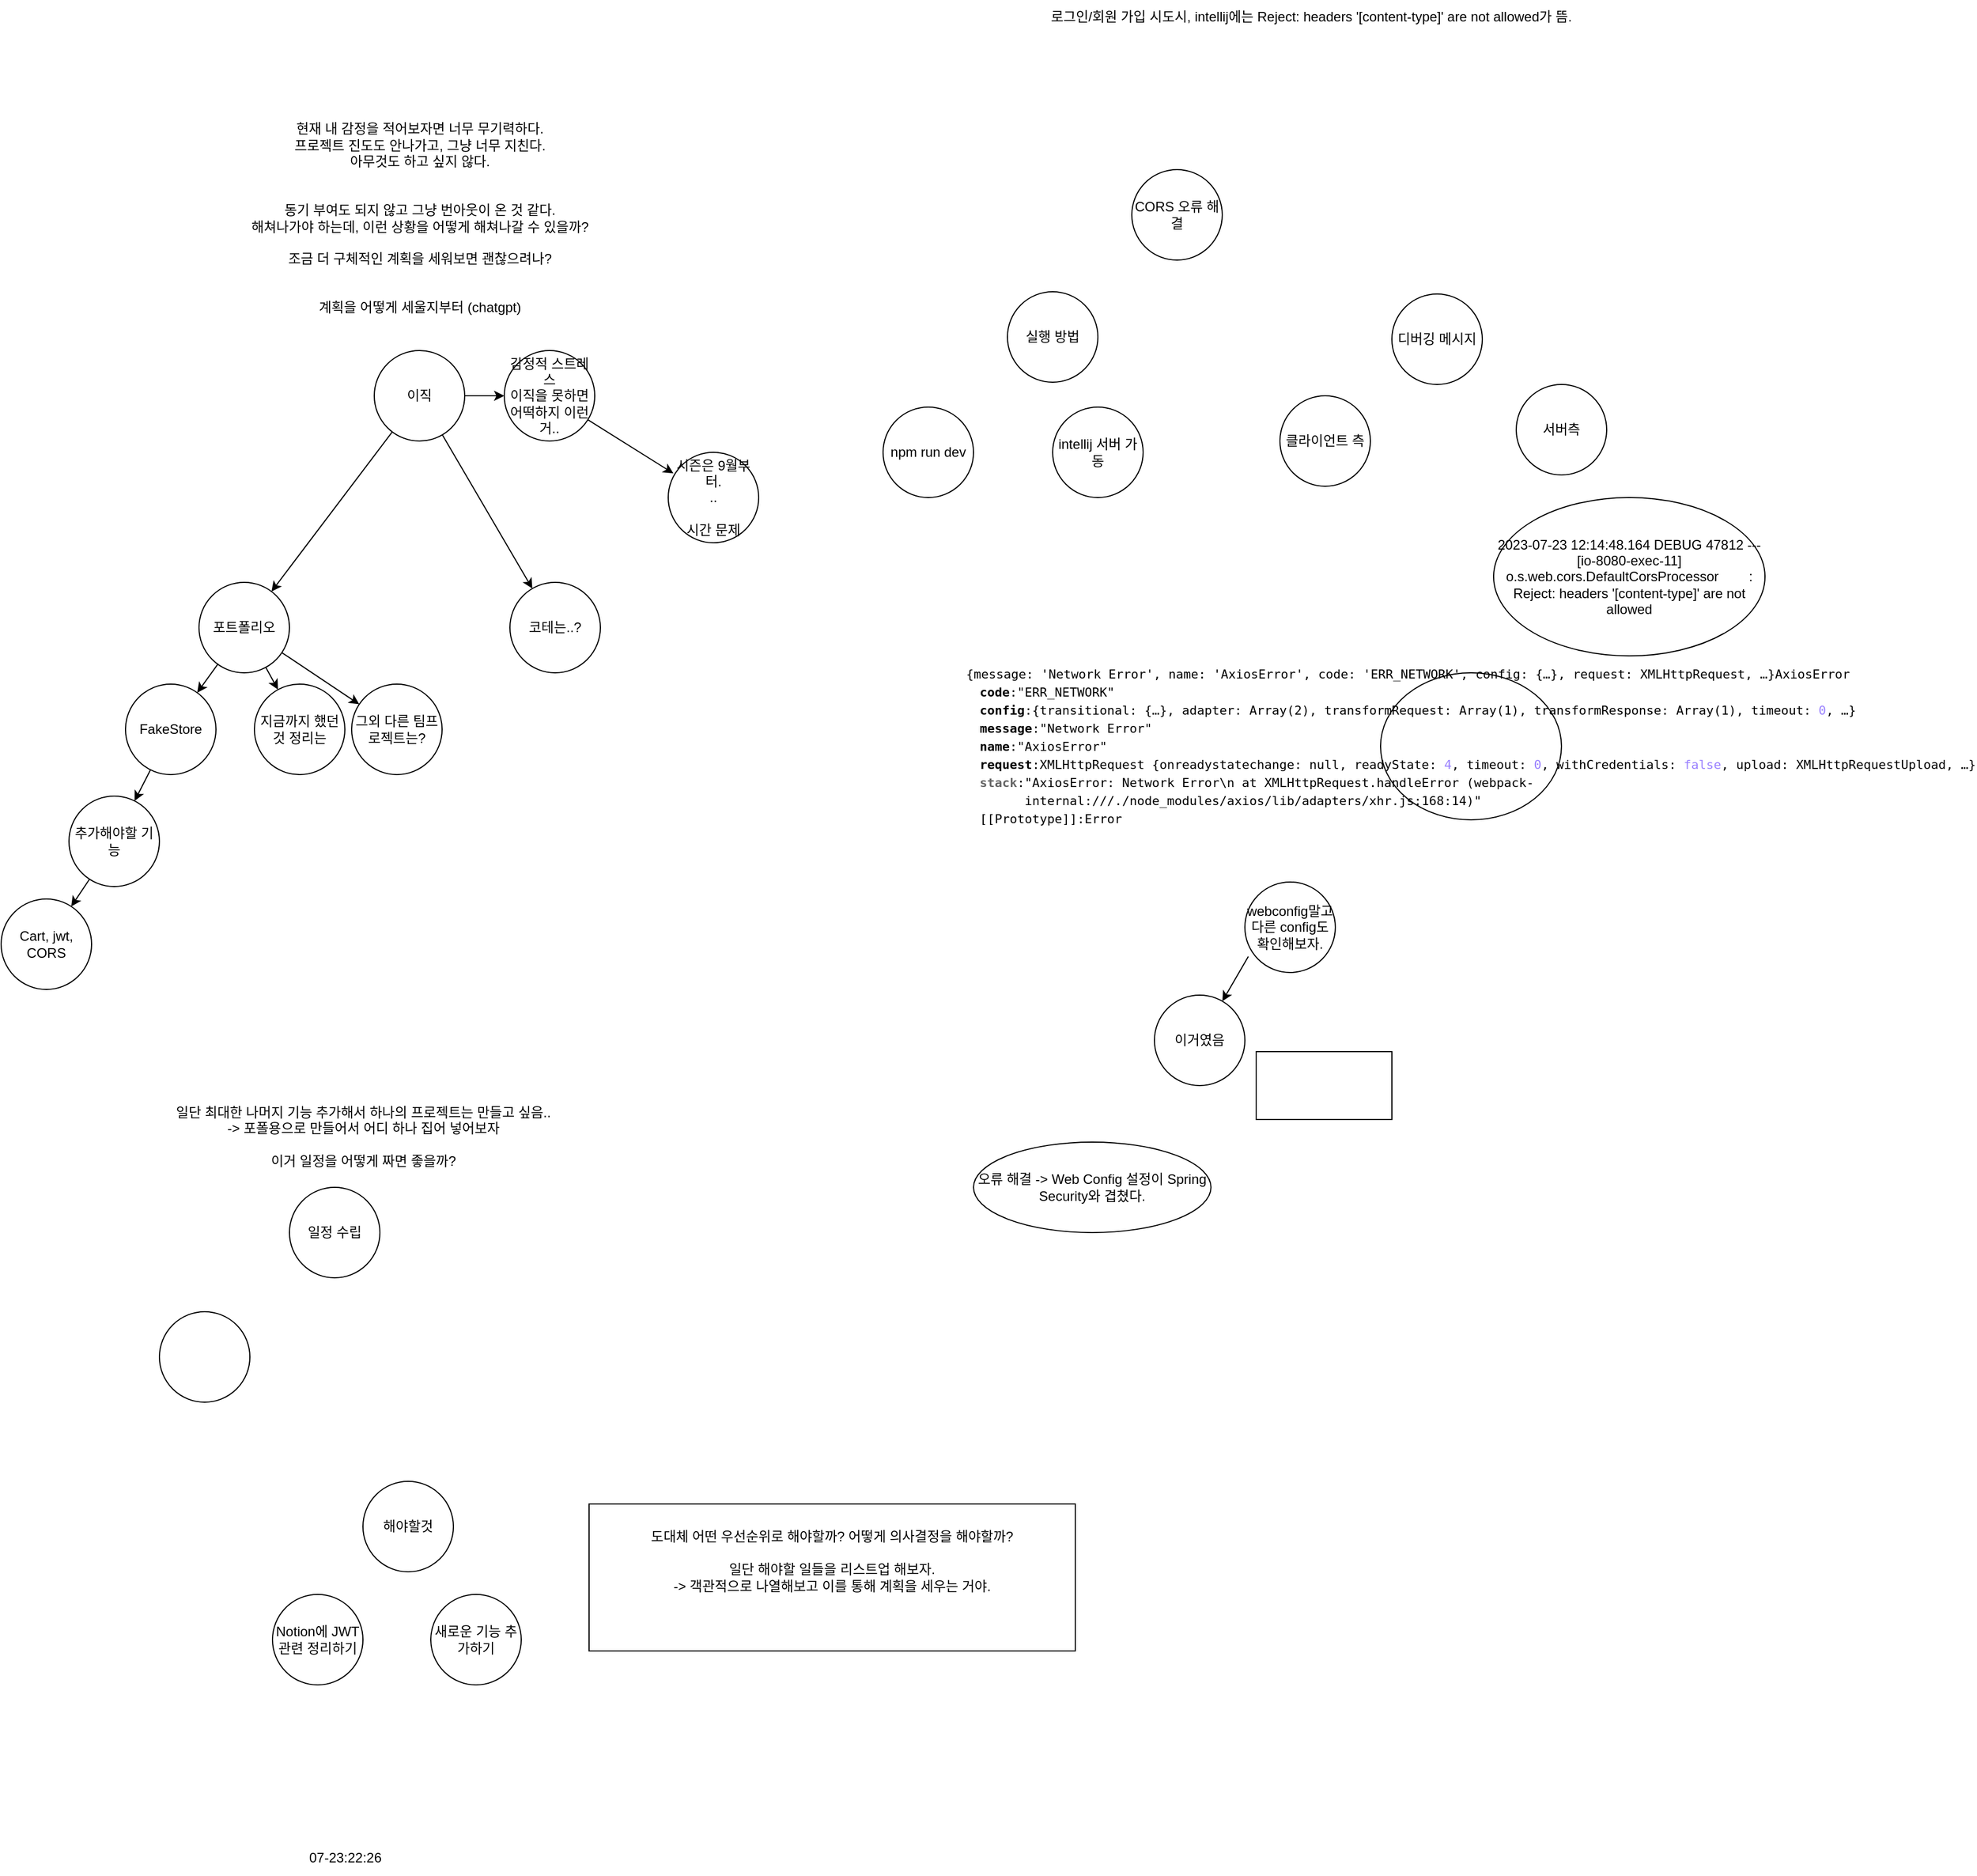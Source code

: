 <mxfile version="21.2.9" type="github">
  <diagram name="페이지-1" id="kzblMoXYZj9K_MLetJkw">
    <mxGraphModel dx="2954" dy="2666" grid="1" gridSize="10" guides="1" tooltips="1" connect="1" arrows="1" fold="1" page="1" pageScale="1" pageWidth="827" pageHeight="1169" math="0" shadow="0">
      <root>
        <mxCell id="0" />
        <mxCell id="1" parent="0" />
        <mxCell id="Ny9B26W0ia246MtTpUC2-1" value="FakeStore" style="ellipse;whiteSpace=wrap;html=1;aspect=fixed;" vertex="1" parent="1">
          <mxGeometry x="180" y="495" width="80" height="80" as="geometry" />
        </mxCell>
        <mxCell id="Ny9B26W0ia246MtTpUC2-2" value="현재 내 감정을 적어보자면 너무 무기력하다.&lt;br&gt;프로젝트 진도도 안나가고, 그냥 너무 지친다.&lt;br&gt;아무것도 하고 싶지 않다.&lt;br&gt;&lt;br&gt;&lt;br&gt;동기 부여도 되지 않고 그냥 번아웃이 온 것 같다.&lt;br&gt;해쳐나가야 하는데,&amp;nbsp;이런 상황을 어떻게 해쳐나갈 수 있을까?&lt;br&gt;&lt;br&gt;조금 더 구체적인 계획을 세워보면 괜찮으려나?&lt;br&gt;&lt;br&gt;&lt;br&gt;계획을 어떻게 세울지부터 (chatgpt)" style="text;html=1;align=center;verticalAlign=middle;resizable=0;points=[];autosize=1;strokeColor=none;fillColor=none;" vertex="1" parent="1">
          <mxGeometry x="285" y="-12" width="310" height="190" as="geometry" />
        </mxCell>
        <mxCell id="Ny9B26W0ia246MtTpUC2-3" value="포트폴리오" style="ellipse;whiteSpace=wrap;html=1;" vertex="1" parent="1">
          <mxGeometry x="245" y="405" width="80" height="80" as="geometry" />
        </mxCell>
        <mxCell id="Ny9B26W0ia246MtTpUC2-4" value="추가해야할 기능" style="ellipse;whiteSpace=wrap;html=1;" vertex="1" parent="1">
          <mxGeometry x="130" y="594" width="80" height="80" as="geometry" />
        </mxCell>
        <mxCell id="Ny9B26W0ia246MtTpUC2-5" value="Cart, jwt, CORS" style="ellipse;whiteSpace=wrap;html=1;" vertex="1" parent="1">
          <mxGeometry x="70" y="685" width="80" height="80" as="geometry" />
        </mxCell>
        <mxCell id="Ny9B26W0ia246MtTpUC2-6" value="시즌은 9월부터.&lt;br&gt;..&lt;br&gt;&lt;br&gt;시간 문제" style="ellipse;whiteSpace=wrap;html=1;" vertex="1" parent="1">
          <mxGeometry x="660" y="290" width="80" height="80" as="geometry" />
        </mxCell>
        <mxCell id="Ny9B26W0ia246MtTpUC2-7" value="감정적 스트레스&lt;br&gt;이직을 못하면 어떡하지 이런거.." style="ellipse;whiteSpace=wrap;html=1;" vertex="1" parent="1">
          <mxGeometry x="515" y="200" width="80" height="80" as="geometry" />
        </mxCell>
        <mxCell id="Ny9B26W0ia246MtTpUC2-8" value="그외 다른 팀프로젝트는?" style="ellipse;whiteSpace=wrap;html=1;" vertex="1" parent="1">
          <mxGeometry x="380" y="495" width="80" height="80" as="geometry" />
        </mxCell>
        <mxCell id="Ny9B26W0ia246MtTpUC2-9" value="지금까지 했던것 정리는" style="ellipse;whiteSpace=wrap;html=1;" vertex="1" parent="1">
          <mxGeometry x="294" y="495" width="80" height="80" as="geometry" />
        </mxCell>
        <mxCell id="Ny9B26W0ia246MtTpUC2-10" value="코테는..?" style="ellipse;whiteSpace=wrap;html=1;" vertex="1" parent="1">
          <mxGeometry x="520" y="405" width="80" height="80" as="geometry" />
        </mxCell>
        <mxCell id="Ny9B26W0ia246MtTpUC2-11" value="" style="endArrow=classic;html=1;rounded=0;" edge="1" parent="1" source="Ny9B26W0ia246MtTpUC2-3" target="Ny9B26W0ia246MtTpUC2-1">
          <mxGeometry width="50" height="50" relative="1" as="geometry">
            <mxPoint x="195" y="455" as="sourcePoint" />
            <mxPoint x="245" y="405" as="targetPoint" />
          </mxGeometry>
        </mxCell>
        <mxCell id="Ny9B26W0ia246MtTpUC2-12" value="" style="endArrow=classic;html=1;rounded=0;" edge="1" parent="1" source="Ny9B26W0ia246MtTpUC2-3" target="Ny9B26W0ia246MtTpUC2-9">
          <mxGeometry width="50" height="50" relative="1" as="geometry">
            <mxPoint x="284" y="485" as="sourcePoint" />
            <mxPoint x="257" y="515" as="targetPoint" />
          </mxGeometry>
        </mxCell>
        <mxCell id="Ny9B26W0ia246MtTpUC2-13" value="" style="endArrow=classic;html=1;rounded=0;" edge="1" parent="1" source="Ny9B26W0ia246MtTpUC2-3" target="Ny9B26W0ia246MtTpUC2-8">
          <mxGeometry width="50" height="50" relative="1" as="geometry">
            <mxPoint x="294" y="495" as="sourcePoint" />
            <mxPoint x="267" y="525" as="targetPoint" />
          </mxGeometry>
        </mxCell>
        <mxCell id="Ny9B26W0ia246MtTpUC2-14" value="" style="endArrow=classic;html=1;rounded=0;" edge="1" parent="1" source="Ny9B26W0ia246MtTpUC2-1" target="Ny9B26W0ia246MtTpUC2-4">
          <mxGeometry width="50" height="50" relative="1" as="geometry">
            <mxPoint x="280" y="575" as="sourcePoint" />
            <mxPoint x="330" y="525" as="targetPoint" />
          </mxGeometry>
        </mxCell>
        <mxCell id="Ny9B26W0ia246MtTpUC2-15" value="" style="endArrow=classic;html=1;rounded=0;" edge="1" parent="1" source="Ny9B26W0ia246MtTpUC2-4" target="Ny9B26W0ia246MtTpUC2-5">
          <mxGeometry width="50" height="50" relative="1" as="geometry">
            <mxPoint x="194" y="665" as="sourcePoint" />
            <mxPoint x="180" y="692" as="targetPoint" />
          </mxGeometry>
        </mxCell>
        <mxCell id="Ny9B26W0ia246MtTpUC2-16" value="이직" style="ellipse;whiteSpace=wrap;html=1;" vertex="1" parent="1">
          <mxGeometry x="400" y="200" width="80" height="80" as="geometry" />
        </mxCell>
        <mxCell id="Ny9B26W0ia246MtTpUC2-17" value="" style="endArrow=classic;html=1;rounded=0;" edge="1" parent="1" source="Ny9B26W0ia246MtTpUC2-16" target="Ny9B26W0ia246MtTpUC2-3">
          <mxGeometry width="50" height="50" relative="1" as="geometry">
            <mxPoint x="800" y="490" as="sourcePoint" />
            <mxPoint x="850" y="440" as="targetPoint" />
          </mxGeometry>
        </mxCell>
        <mxCell id="Ny9B26W0ia246MtTpUC2-18" value="" style="endArrow=classic;html=1;rounded=0;" edge="1" parent="1" source="Ny9B26W0ia246MtTpUC2-16" target="Ny9B26W0ia246MtTpUC2-10">
          <mxGeometry width="50" height="50" relative="1" as="geometry">
            <mxPoint x="426" y="282" as="sourcePoint" />
            <mxPoint x="319" y="423" as="targetPoint" />
          </mxGeometry>
        </mxCell>
        <mxCell id="Ny9B26W0ia246MtTpUC2-19" value="" style="endArrow=classic;html=1;rounded=0;" edge="1" parent="1" source="Ny9B26W0ia246MtTpUC2-16" target="Ny9B26W0ia246MtTpUC2-7">
          <mxGeometry width="50" height="50" relative="1" as="geometry">
            <mxPoint x="800" y="490" as="sourcePoint" />
            <mxPoint x="850" y="440" as="targetPoint" />
          </mxGeometry>
        </mxCell>
        <mxCell id="Ny9B26W0ia246MtTpUC2-20" value="" style="endArrow=classic;html=1;rounded=0;entryX=0.057;entryY=0.233;entryDx=0;entryDy=0;entryPerimeter=0;" edge="1" parent="1" source="Ny9B26W0ia246MtTpUC2-7" target="Ny9B26W0ia246MtTpUC2-6">
          <mxGeometry width="50" height="50" relative="1" as="geometry">
            <mxPoint x="800" y="490" as="sourcePoint" />
            <mxPoint x="850" y="440" as="targetPoint" />
          </mxGeometry>
        </mxCell>
        <mxCell id="Ny9B26W0ia246MtTpUC2-21" value="CORS 오류 해결" style="ellipse;whiteSpace=wrap;html=1;" vertex="1" parent="1">
          <mxGeometry x="1070" y="40" width="80" height="80" as="geometry" />
        </mxCell>
        <mxCell id="Ny9B26W0ia246MtTpUC2-22" value="실행 방법&lt;br&gt;" style="ellipse;whiteSpace=wrap;html=1;" vertex="1" parent="1">
          <mxGeometry x="960" y="148" width="80" height="80" as="geometry" />
        </mxCell>
        <mxCell id="Ny9B26W0ia246MtTpUC2-23" value="npm run dev" style="ellipse;whiteSpace=wrap;html=1;" vertex="1" parent="1">
          <mxGeometry x="850" y="250" width="80" height="80" as="geometry" />
        </mxCell>
        <mxCell id="Ny9B26W0ia246MtTpUC2-24" value="intellij 서버 가동" style="ellipse;whiteSpace=wrap;html=1;" vertex="1" parent="1">
          <mxGeometry x="1000" y="250" width="80" height="80" as="geometry" />
        </mxCell>
        <mxCell id="Ny9B26W0ia246MtTpUC2-25" value="일단 최대한 나머지 기능 추가해서 하나의 프로젝트는 만들고 싶음..&lt;br&gt;-&amp;gt; 포폴용으로 만들어서 어디 하나 집어 넣어보자&lt;br&gt;&lt;br&gt;이거 일정을 어떻게 짜면 좋을까?" style="text;html=1;align=center;verticalAlign=middle;resizable=0;points=[];autosize=1;strokeColor=none;fillColor=none;" vertex="1" parent="1">
          <mxGeometry x="220" y="860" width="340" height="70" as="geometry" />
        </mxCell>
        <mxCell id="Ny9B26W0ia246MtTpUC2-26" value="일정 수립" style="ellipse;whiteSpace=wrap;html=1;" vertex="1" parent="1">
          <mxGeometry x="325" y="940" width="80" height="80" as="geometry" />
        </mxCell>
        <mxCell id="Ny9B26W0ia246MtTpUC2-27" value="" style="ellipse;whiteSpace=wrap;html=1;" vertex="1" parent="1">
          <mxGeometry x="210" y="1050" width="80" height="80" as="geometry" />
        </mxCell>
        <mxCell id="Ny9B26W0ia246MtTpUC2-28" value="디버깅 메시지" style="ellipse;whiteSpace=wrap;html=1;" vertex="1" parent="1">
          <mxGeometry x="1300" y="150" width="80" height="80" as="geometry" />
        </mxCell>
        <mxCell id="Ny9B26W0ia246MtTpUC2-29" value="로그인/회원 가입 시도시, intellij에는&amp;nbsp;Reject: headers &#39;[content-type]&#39; are not allowed가 뜸.&amp;nbsp;" style="text;html=1;align=center;verticalAlign=middle;resizable=0;points=[];autosize=1;strokeColor=none;fillColor=none;" vertex="1" parent="1">
          <mxGeometry x="990" y="-110" width="480" height="30" as="geometry" />
        </mxCell>
        <mxCell id="Ny9B26W0ia246MtTpUC2-30" value="2023-07-23 12:14:48.164 DEBUG 47812 --- [io-8080-exec-11] o.s.web.cors.DefaultCorsProcessor&amp;nbsp; &amp;nbsp; &amp;nbsp; &amp;nbsp; : Reject: headers &#39;[content-type]&#39; are not allowed" style="ellipse;whiteSpace=wrap;html=1;" vertex="1" parent="1">
          <mxGeometry x="1390" y="330" width="240" height="140" as="geometry" />
        </mxCell>
        <mxCell id="Ny9B26W0ia246MtTpUC2-31" value="서버측" style="ellipse;whiteSpace=wrap;html=1;" vertex="1" parent="1">
          <mxGeometry x="1410" y="230" width="80" height="80" as="geometry" />
        </mxCell>
        <mxCell id="Ny9B26W0ia246MtTpUC2-32" value="클라이언트 측" style="ellipse;whiteSpace=wrap;html=1;" vertex="1" parent="1">
          <mxGeometry x="1201" y="240" width="80" height="80" as="geometry" />
        </mxCell>
        <mxCell id="Ny9B26W0ia246MtTpUC2-33" value="&lt;ol style=&quot;box-sizing: border-box; min-width: 0px; min-height: 0px; font-family: menlo, monospace; font-size: 11px; padding: 0px; margin: 0px; z-index: 0; position: relative; color: var(--color-text-primary); display: flex; flex-direction: column; list-style-type: none; text-align: start;&quot; tabindex=&quot;-1&quot; role=&quot;tree&quot; class=&quot;tree-outline hide-selection-when-blurred source-code object-properties-section&quot;&gt;&lt;li style=&quot;box-sizing: border-box; min-width: 0px; min-height: 16px; display: flex; flex-direction: row; text-overflow: ellipsis; position: relative; align-items: center; user-select: text;&quot; aria-expanded=&quot;true&quot; class=&quot;parent object-properties-section-root-element expanded&quot; role=&quot;treeitem&quot; title=&quot;&quot;&gt;&lt;span style=&quot;box-sizing: border-box; min-width: 0px; min-height: 0px;&quot; class=&quot;object-properties-preview&quot;&gt;{&lt;span style=&quot;box-sizing: border-box; min-width: 0px; min-height: 0px; color: var(--color-text-secondary); flex-shrink: 0;&quot; class=&quot;name&quot;&gt;message&lt;/span&gt;: &lt;span style=&quot;box-sizing: border-box; min-width: 0px; min-height: 0px; unicode-bidi: -webkit-isolate; color: var(--color-syntax-1); word-break: break-all;&quot; class=&quot;object-value-string&quot;&gt;&#39;Network Error&#39;&lt;/span&gt;, &lt;span style=&quot;box-sizing: border-box; min-width: 0px; min-height: 0px; color: var(--color-text-secondary); flex-shrink: 0;&quot; class=&quot;name&quot;&gt;name&lt;/span&gt;: &lt;span style=&quot;box-sizing: border-box; min-width: 0px; min-height: 0px; unicode-bidi: -webkit-isolate; color: var(--color-syntax-1); word-break: break-all;&quot; class=&quot;object-value-string&quot;&gt;&#39;AxiosError&#39;&lt;/span&gt;, &lt;span style=&quot;box-sizing: border-box; min-width: 0px; min-height: 0px; color: var(--color-text-secondary); flex-shrink: 0;&quot; class=&quot;name&quot;&gt;code&lt;/span&gt;: &lt;span style=&quot;box-sizing: border-box; min-width: 0px; min-height: 0px; unicode-bidi: -webkit-isolate; color: var(--color-syntax-1); word-break: break-all;&quot; class=&quot;object-value-string&quot;&gt;&#39;ERR_NETWORK&#39;&lt;/span&gt;, &lt;span style=&quot;box-sizing: border-box; min-width: 0px; min-height: 0px; color: var(--color-text-secondary); flex-shrink: 0;&quot; class=&quot;name&quot;&gt;config&lt;/span&gt;: &lt;span style=&quot;box-sizing: border-box; min-width: 0px; min-height: 0px;&quot; title=&quot;Object&quot; class=&quot;object-value-object&quot;&gt;{…}&lt;/span&gt;, &lt;span style=&quot;box-sizing: border-box; min-width: 0px; min-height: 0px; color: var(--color-text-secondary); flex-shrink: 0;&quot; class=&quot;name&quot;&gt;request&lt;/span&gt;: &lt;span style=&quot;box-sizing: border-box; min-width: 0px; min-height: 0px;&quot; title=&quot;XMLHttpRequest&quot; class=&quot;object-value-object&quot;&gt;XMLHttpRequest&lt;/span&gt;&lt;span style=&quot;box-sizing: border-box; min-width: 0px; min-height: 0px;&quot;&gt;,&amp;nbsp;…&lt;/span&gt;}&lt;/span&gt;&lt;span style=&quot;box-sizing: border-box; min-width: 0px; min-height: 0px;&quot; class=&quot;object-description&quot;&gt;AxiosError&amp;nbsp;&lt;/span&gt;&lt;span style=&quot;box-sizing: border-box; min-width: 0px; min-height: 0px; overflow-wrap: break-word; font-style: italic; word-break: break-all;&quot; tabindex=&quot;-1&quot; class=&quot;console-object console-object-preview&quot;&gt;&lt;/span&gt;&lt;/li&gt;&lt;ol style=&quot;box-sizing: border-box; min-width: 0px; min-height: 0px; list-style-type: none; padding-left: 12px;&quot; role=&quot;group&quot; class=&quot;children expanded&quot;&gt;&lt;li style=&quot;box-sizing: border-box; min-width: 0px; min-height: 16px; text-overflow: ellipsis; position: relative; display: flex; align-items: center; user-select: text;&quot; data-object-property-name-for-test=&quot;code&quot; role=&quot;treeitem&quot;&gt;&lt;span style=&quot;box-sizing: border-box; min-width: 0px; min-height: 0px; overflow: hidden; line-height: 16px; display: flex;&quot; class=&quot;name-and-value&quot;&gt;&lt;span style=&quot;box-sizing: border-box; min-width: 0px; min-height: 0px; color: var(--color-syntax-2); flex-shrink: 0; font-weight: bold;&quot; title=&quot;code&quot; class=&quot;name own-property&quot;&gt;code&lt;/span&gt;&lt;span style=&quot;box-sizing: border-box; min-width: 0px; min-height: 0px; flex-shrink: 0;&quot; class=&quot;separator&quot;&gt;: &lt;/span&gt;&lt;span style=&quot;box-sizing: border-box; min-width: 0px; min-height: 0px; unicode-bidi: -webkit-isolate; color: var(--color-syntax-1);&quot; title=&quot;ERR_NETWORK&quot; class=&quot;object-value-string value&quot;&gt;&quot;ERR_NETWORK&quot;&lt;/span&gt;&lt;/span&gt;&lt;/li&gt;&lt;li style=&quot;box-sizing: border-box; min-width: 0px; min-height: 16px; text-overflow: ellipsis; position: relative; display: flex; align-items: center; user-select: text;&quot; aria-expanded=&quot;false&quot; class=&quot;parent&quot; data-object-property-name-for-test=&quot;config&quot; role=&quot;treeitem&quot;&gt;&lt;span style=&quot;box-sizing: border-box; min-width: 0px; min-height: 0px; overflow: hidden; line-height: 16px; display: flex;&quot; class=&quot;name-and-value&quot;&gt;&lt;span style=&quot;box-sizing: border-box; min-width: 0px; min-height: 0px; color: var(--color-syntax-2); flex-shrink: 0; font-weight: bold;&quot; title=&quot;config&quot; class=&quot;name own-property&quot;&gt;config&lt;/span&gt;&lt;span style=&quot;box-sizing: border-box; min-width: 0px; min-height: 0px; flex-shrink: 0;&quot; class=&quot;separator&quot;&gt;: &lt;/span&gt;&lt;span style=&quot;box-sizing: border-box; min-width: 0px; min-height: 0px;&quot; title=&quot;Object&quot; class=&quot;object-value-object value&quot;&gt;&lt;span style=&quot;box-sizing: border-box; min-width: 0px; min-height: 0px;&quot; class=&quot;object-properties-preview&quot;&gt;{&lt;span style=&quot;box-sizing: border-box; min-width: 0px; min-height: 0px; color: var(--color-text-secondary); flex-shrink: 0;&quot; class=&quot;name&quot;&gt;transitional&lt;/span&gt;:&amp;nbsp;&lt;span style=&quot;box-sizing: border-box; min-width: 0px; min-height: 0px;&quot; title=&quot;Object&quot; class=&quot;object-value-object&quot;&gt;{…}&lt;/span&gt;,&amp;nbsp;&lt;span style=&quot;box-sizing: border-box; min-width: 0px; min-height: 0px; color: var(--color-text-secondary); flex-shrink: 0;&quot; class=&quot;name&quot;&gt;adapter&lt;/span&gt;:&amp;nbsp;&lt;span style=&quot;box-sizing: border-box; min-width: 0px; min-height: 0px;&quot; class=&quot;object-value-array&quot;&gt;Array(2)&lt;/span&gt;,&amp;nbsp;&lt;span style=&quot;box-sizing: border-box; min-width: 0px; min-height: 0px; color: var(--color-text-secondary); flex-shrink: 0;&quot; class=&quot;name&quot;&gt;transformRequest&lt;/span&gt;:&amp;nbsp;&lt;span style=&quot;box-sizing: border-box; min-width: 0px; min-height: 0px;&quot; class=&quot;object-value-array&quot;&gt;Array(1)&lt;/span&gt;,&amp;nbsp;&lt;span style=&quot;box-sizing: border-box; min-width: 0px; min-height: 0px; color: var(--color-text-secondary); flex-shrink: 0;&quot; class=&quot;name&quot;&gt;transformResponse&lt;/span&gt;:&amp;nbsp;&lt;span style=&quot;box-sizing: border-box; min-width: 0px; min-height: 0px;&quot; class=&quot;object-value-array&quot;&gt;Array(1)&lt;/span&gt;,&amp;nbsp;&lt;span style=&quot;box-sizing: border-box; min-width: 0px; min-height: 0px; color: var(--color-text-secondary); flex-shrink: 0;&quot; class=&quot;name&quot;&gt;timeout&lt;/span&gt;:&amp;nbsp;&lt;span style=&quot;box-sizing: border-box; min-width: 0px; min-height: 0px; color: var(--override-primitive-dark-mode-color); --override-primitive-dark-mode-color: hsl(252deg 100% 75%);&quot; class=&quot;object-value-number&quot;&gt;0&lt;/span&gt;&lt;span style=&quot;box-sizing: border-box; min-width: 0px; min-height: 0px;&quot;&gt;,&amp;nbsp;…&lt;/span&gt;}&lt;/span&gt;&lt;/span&gt;&lt;/span&gt;&lt;/li&gt;&lt;li style=&quot;box-sizing: border-box; min-width: 0px; min-height: 16px; text-overflow: ellipsis; position: relative; display: flex; align-items: center; user-select: text;&quot; data-object-property-name-for-test=&quot;message&quot; role=&quot;treeitem&quot;&gt;&lt;span style=&quot;box-sizing: border-box; min-width: 0px; min-height: 0px; overflow: hidden; line-height: 16px; display: flex;&quot; class=&quot;name-and-value&quot;&gt;&lt;span style=&quot;box-sizing: border-box; min-width: 0px; min-height: 0px; color: var(--color-syntax-2); flex-shrink: 0; font-weight: bold;&quot; title=&quot;message&quot; class=&quot;name own-property&quot;&gt;message&lt;/span&gt;&lt;span style=&quot;box-sizing: border-box; min-width: 0px; min-height: 0px; flex-shrink: 0;&quot; class=&quot;separator&quot;&gt;: &lt;/span&gt;&lt;span style=&quot;box-sizing: border-box; min-width: 0px; min-height: 0px; unicode-bidi: -webkit-isolate; color: var(--color-syntax-1);&quot; title=&quot;Network Error&quot; class=&quot;object-value-string value&quot;&gt;&quot;Network Error&quot;&lt;/span&gt;&lt;/span&gt;&lt;/li&gt;&lt;li style=&quot;box-sizing: border-box; min-width: 0px; min-height: 16px; text-overflow: ellipsis; position: relative; display: flex; align-items: center; user-select: text;&quot; data-object-property-name-for-test=&quot;name&quot; role=&quot;treeitem&quot;&gt;&lt;span style=&quot;box-sizing: border-box; min-width: 0px; min-height: 0px; overflow: hidden; line-height: 16px; display: flex;&quot; class=&quot;name-and-value&quot;&gt;&lt;span style=&quot;box-sizing: border-box; min-width: 0px; min-height: 0px; color: var(--color-syntax-2); flex-shrink: 0; font-weight: bold;&quot; title=&quot;name&quot; class=&quot;name own-property&quot;&gt;name&lt;/span&gt;&lt;span style=&quot;box-sizing: border-box; min-width: 0px; min-height: 0px; flex-shrink: 0;&quot; class=&quot;separator&quot;&gt;: &lt;/span&gt;&lt;span style=&quot;box-sizing: border-box; min-width: 0px; min-height: 0px; unicode-bidi: -webkit-isolate; color: var(--color-syntax-1);&quot; title=&quot;AxiosError&quot; class=&quot;object-value-string value&quot;&gt;&quot;AxiosError&quot;&lt;/span&gt;&lt;/span&gt;&lt;/li&gt;&lt;li style=&quot;box-sizing: border-box; min-width: 0px; min-height: 16px; text-overflow: ellipsis; position: relative; display: flex; align-items: center; user-select: text;&quot; aria-expanded=&quot;false&quot; class=&quot;parent&quot; data-object-property-name-for-test=&quot;request&quot; role=&quot;treeitem&quot;&gt;&lt;span style=&quot;box-sizing: border-box; min-width: 0px; min-height: 0px; overflow: hidden; line-height: 16px; display: flex;&quot; class=&quot;name-and-value&quot;&gt;&lt;span style=&quot;box-sizing: border-box; min-width: 0px; min-height: 0px; color: var(--color-syntax-2); flex-shrink: 0; font-weight: bold;&quot; title=&quot;request&quot; class=&quot;name own-property&quot;&gt;request&lt;/span&gt;&lt;span style=&quot;box-sizing: border-box; min-width: 0px; min-height: 0px; flex-shrink: 0;&quot; class=&quot;separator&quot;&gt;: &lt;/span&gt;&lt;span style=&quot;box-sizing: border-box; min-width: 0px; min-height: 0px;&quot; title=&quot;XMLHttpRequest&quot; class=&quot;object-value-object value&quot;&gt;&lt;span style=&quot;box-sizing: border-box; min-width: 0px; min-height: 0px; color: var(--color-text-secondary);&quot; class=&quot;object-description&quot;&gt;XMLHttpRequest&amp;nbsp;&lt;/span&gt;&lt;span style=&quot;box-sizing: border-box; min-width: 0px; min-height: 0px;&quot; class=&quot;object-properties-preview&quot;&gt;{&lt;span style=&quot;box-sizing: border-box; min-width: 0px; min-height: 0px; color: var(--color-text-secondary); flex-shrink: 0;&quot; class=&quot;name&quot;&gt;onreadystatechange&lt;/span&gt;:&amp;nbsp;&lt;span style=&quot;box-sizing: border-box; min-width: 0px; min-height: 0px; color: var(--color-text-disabled);&quot; class=&quot;object-value-null&quot;&gt;null&lt;/span&gt;,&amp;nbsp;&lt;span style=&quot;box-sizing: border-box; min-width: 0px; min-height: 0px; color: var(--color-text-secondary); flex-shrink: 0;&quot; class=&quot;name&quot;&gt;readyState&lt;/span&gt;:&amp;nbsp;&lt;span style=&quot;box-sizing: border-box; min-width: 0px; min-height: 0px; color: var(--override-primitive-dark-mode-color); --override-primitive-dark-mode-color: hsl(252deg 100% 75%);&quot; class=&quot;object-value-number&quot;&gt;4&lt;/span&gt;,&amp;nbsp;&lt;span style=&quot;box-sizing: border-box; min-width: 0px; min-height: 0px; color: var(--color-text-secondary); flex-shrink: 0;&quot; class=&quot;name&quot;&gt;timeout&lt;/span&gt;:&amp;nbsp;&lt;span style=&quot;box-sizing: border-box; min-width: 0px; min-height: 0px; color: var(--override-primitive-dark-mode-color); --override-primitive-dark-mode-color: hsl(252deg 100% 75%);&quot; class=&quot;object-value-number&quot;&gt;0&lt;/span&gt;,&amp;nbsp;&lt;span style=&quot;box-sizing: border-box; min-width: 0px; min-height: 0px; color: var(--color-text-secondary); flex-shrink: 0;&quot; class=&quot;name&quot;&gt;withCredentials&lt;/span&gt;:&amp;nbsp;&lt;span style=&quot;box-sizing: border-box; min-width: 0px; min-height: 0px; color: var(--override-primitive-dark-mode-color); --override-primitive-dark-mode-color: hsl(252deg 100% 75%);&quot; class=&quot;object-value-boolean&quot;&gt;false&lt;/span&gt;,&amp;nbsp;&lt;span style=&quot;box-sizing: border-box; min-width: 0px; min-height: 0px; color: var(--color-text-secondary); flex-shrink: 0;&quot; class=&quot;name&quot;&gt;upload&lt;/span&gt;:&amp;nbsp;&lt;span style=&quot;box-sizing: border-box; min-width: 0px; min-height: 0px;&quot; title=&quot;XMLHttpRequestUpload&quot; class=&quot;object-value-object&quot;&gt;XMLHttpRequestUpload&lt;/span&gt;&lt;span style=&quot;box-sizing: border-box; min-width: 0px; min-height: 0px;&quot;&gt;,&amp;nbsp;…&lt;/span&gt;}&lt;/span&gt;&lt;/span&gt;&lt;/span&gt;&lt;/li&gt;&lt;li style=&quot;box-sizing: border-box; min-width: 0px; min-height: 16px; text-overflow: ellipsis; position: relative; display: flex; align-items: center; user-select: text;&quot; data-object-property-name-for-test=&quot;stack&quot; role=&quot;treeitem&quot;&gt;&lt;span style=&quot;box-sizing: border-box; min-width: 0px; min-height: 0px; overflow: hidden; line-height: 16px; display: flex;&quot; class=&quot;name-and-value&quot;&gt;&lt;span style=&quot;box-sizing: border-box; min-width: 0px; min-height: 0px; color: var(--color-syntax-2); flex-shrink: 0; opacity: 0.6; font-weight: bold;&quot; title=&quot;stack&quot; class=&quot;name object-properties-section-dimmed own-property&quot;&gt;stack&lt;/span&gt;&lt;span style=&quot;box-sizing: border-box; min-width: 0px; min-height: 0px; flex-shrink: 0;&quot; class=&quot;separator&quot;&gt;: &lt;/span&gt;&lt;span style=&quot;box-sizing: border-box; min-width: 0px; min-height: 0px; unicode-bidi: -webkit-isolate; color: var(--color-syntax-1);&quot; title=&quot;AxiosError: Network Error&lt;br/&gt;    at XMLHttpRequest.handleError (webpack-internal:///./node_modules/axios/lib/adapters/xhr.js:168:14)&quot; class=&quot;object-value-string value&quot;&gt;&quot;AxiosError: Network Error\n    at XMLHttpRequest.handleError (webpack-internal:///./node_modules/axios/lib/adapters/xhr.js:168:14)&quot;&lt;/span&gt;&lt;/span&gt;&lt;/li&gt;&lt;li style=&quot;box-sizing: border-box; min-width: 0px; min-height: 16px; outline-width: 0px; text-overflow: ellipsis; position: relative; display: flex; align-items: center; user-select: text;&quot; aria-selected=&quot;true&quot; tabindex=&quot;-1&quot; aria-expanded=&quot;false&quot; class=&quot;parent selected&quot; data-object-property-name-for-test=&quot;[[Prototype]]&quot; role=&quot;treeitem&quot;&gt;&lt;span style=&quot;box-sizing: border-box; min-width: 0px; min-height: 0px; overflow: hidden; line-height: 16px; display: flex;&quot; class=&quot;name-and-value&quot;&gt;&lt;span style=&quot;box-sizing: border-box; min-width: 0px; min-height: 0px; color: var(--color-text-secondary); flex-shrink: 0;&quot; title=&quot;[[Prototype]]&quot; class=&quot;name synthetic-property&quot;&gt;[[Prototype]]&lt;/span&gt;&lt;span style=&quot;box-sizing: border-box; min-width: 0px; min-height: 0px; flex-shrink: 0;&quot; class=&quot;separator&quot;&gt;: &lt;/span&gt;&lt;span style=&quot;box-sizing: border-box; min-width: 0px; min-height: 0px;&quot; title=&quot;Error&quot; class=&quot;object-value-object value&quot;&gt;Error&lt;/span&gt;&lt;/span&gt;&lt;/li&gt;&lt;/ol&gt;&lt;/ol&gt;" style="ellipse;whiteSpace=wrap;html=1;" vertex="1" parent="1">
          <mxGeometry x="1290" y="485" width="160" height="130" as="geometry" />
        </mxCell>
        <mxCell id="Ny9B26W0ia246MtTpUC2-34" value="webconfig말고 다른 config도 확인해보자." style="ellipse;whiteSpace=wrap;html=1;" vertex="1" parent="1">
          <mxGeometry x="1170" y="670" width="80" height="80" as="geometry" />
        </mxCell>
        <mxCell id="Ny9B26W0ia246MtTpUC2-35" value="이거였음" style="ellipse;whiteSpace=wrap;html=1;" vertex="1" parent="1">
          <mxGeometry x="1090" y="770" width="80" height="80" as="geometry" />
        </mxCell>
        <mxCell id="Ny9B26W0ia246MtTpUC2-36" value="" style="endArrow=classic;html=1;rounded=0;exitX=0.038;exitY=0.823;exitDx=0;exitDy=0;exitPerimeter=0;" edge="1" parent="1" source="Ny9B26W0ia246MtTpUC2-34" target="Ny9B26W0ia246MtTpUC2-35">
          <mxGeometry width="50" height="50" relative="1" as="geometry">
            <mxPoint x="1210" y="610" as="sourcePoint" />
            <mxPoint x="1260" y="560" as="targetPoint" />
          </mxGeometry>
        </mxCell>
        <mxCell id="Ny9B26W0ia246MtTpUC2-37" value="오류 해결 -&amp;gt; Web Config 설정이 Spring Security와 겹쳤다." style="ellipse;whiteSpace=wrap;html=1;" vertex="1" parent="1">
          <mxGeometry x="930" y="900" width="210" height="80" as="geometry" />
        </mxCell>
        <mxCell id="Ny9B26W0ia246MtTpUC2-38" value="해야할것" style="ellipse;whiteSpace=wrap;html=1;" vertex="1" parent="1">
          <mxGeometry x="390" y="1200" width="80" height="80" as="geometry" />
        </mxCell>
        <mxCell id="Ny9B26W0ia246MtTpUC2-39" value="Notion에 JWT 관련 정리하기" style="ellipse;whiteSpace=wrap;html=1;" vertex="1" parent="1">
          <mxGeometry x="310" y="1300" width="80" height="80" as="geometry" />
        </mxCell>
        <mxCell id="Ny9B26W0ia246MtTpUC2-40" value="새로운 기능 추가하기" style="ellipse;whiteSpace=wrap;html=1;" vertex="1" parent="1">
          <mxGeometry x="450" y="1300" width="80" height="80" as="geometry" />
        </mxCell>
        <mxCell id="Ny9B26W0ia246MtTpUC2-41" value="도대체 어떤 우선순위로 해야할까? 어떻게 의사결정을 해야할까?&lt;br&gt;&lt;br&gt;일단 해야할 일들을 리스트업 해보자.&lt;br&gt;-&amp;gt; 객관적으로 나열해보고 이를 통해 계획을 세우는 거야.&lt;br&gt;&lt;br&gt;&lt;br&gt;" style="whiteSpace=wrap;html=1;" vertex="1" parent="1">
          <mxGeometry x="590" y="1220" width="430" height="130" as="geometry" />
        </mxCell>
        <mxCell id="Ny9B26W0ia246MtTpUC2-43" value="" style="rounded=0;whiteSpace=wrap;html=1;" vertex="1" parent="1">
          <mxGeometry x="1180" y="820" width="120" height="60" as="geometry" />
        </mxCell>
        <mxCell id="Ny9B26W0ia246MtTpUC2-45" value="07-23:22:26" style="text;html=1;align=center;verticalAlign=middle;resizable=0;points=[];autosize=1;strokeColor=none;fillColor=none;" vertex="1" parent="1">
          <mxGeometry x="329" y="1518" width="90" height="30" as="geometry" />
        </mxCell>
      </root>
    </mxGraphModel>
  </diagram>
</mxfile>
